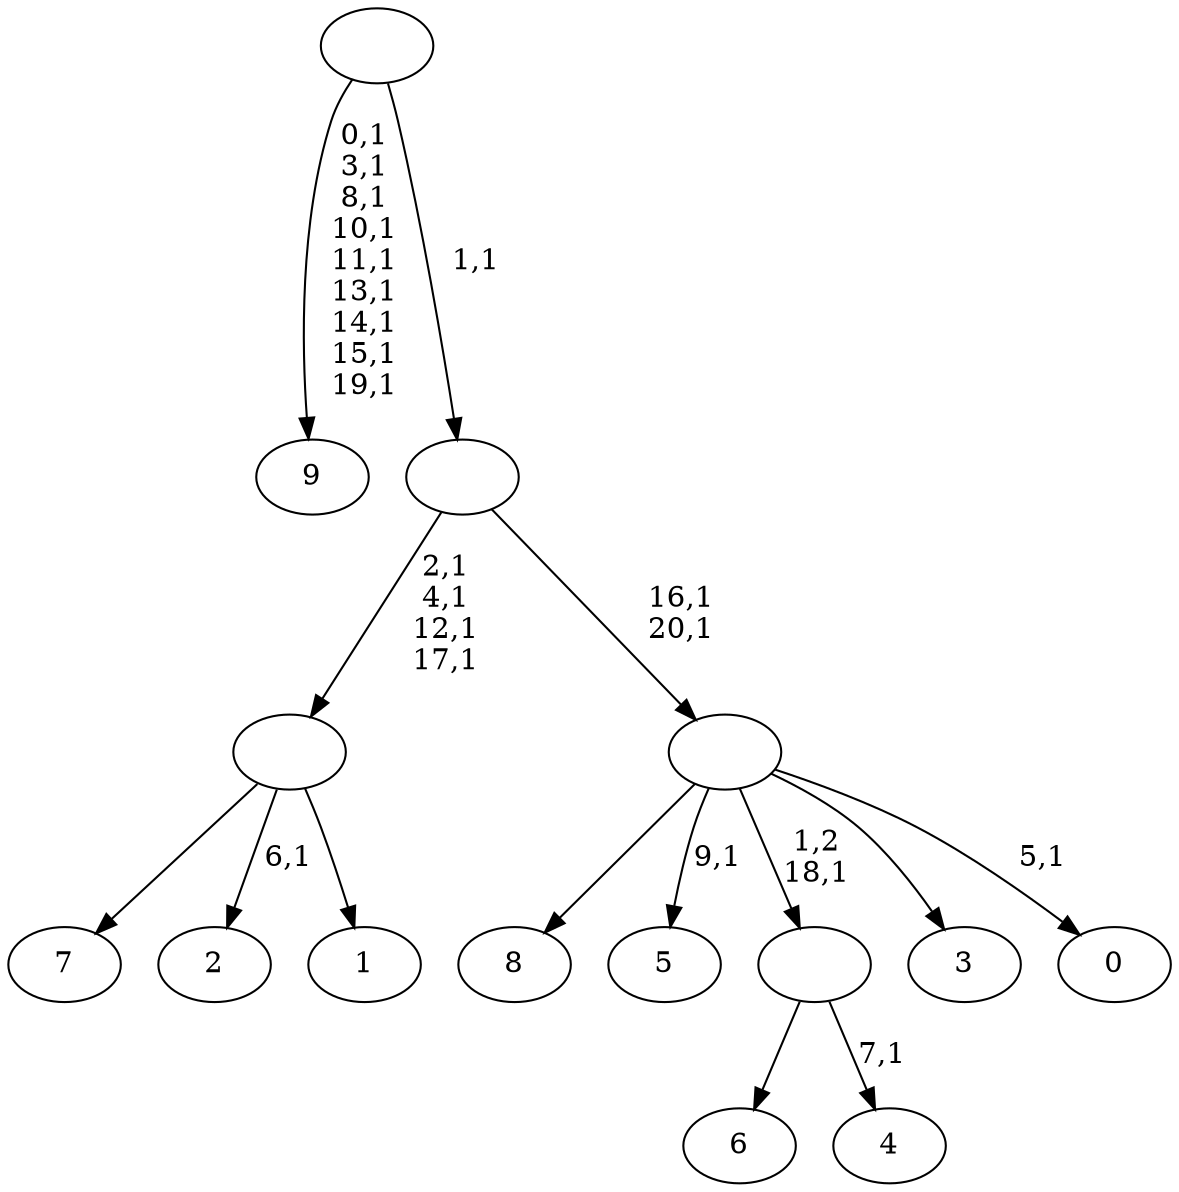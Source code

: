 digraph T {
	31 [label="9"]
	21 [label="8"]
	20 [label="7"]
	19 [label="6"]
	18 [label="5"]
	16 [label="4"]
	14 [label=""]
	13 [label="3"]
	12 [label="2"]
	10 [label="1"]
	9 [label=""]
	5 [label="0"]
	3 [label=""]
	1 [label=""]
	0 [label=""]
	14 -> 16 [label="7,1"]
	14 -> 19 [label=""]
	9 -> 12 [label="6,1"]
	9 -> 20 [label=""]
	9 -> 10 [label=""]
	3 -> 5 [label="5,1"]
	3 -> 18 [label="9,1"]
	3 -> 21 [label=""]
	3 -> 14 [label="1,2\n18,1"]
	3 -> 13 [label=""]
	1 -> 3 [label="16,1\n20,1"]
	1 -> 9 [label="2,1\n4,1\n12,1\n17,1"]
	0 -> 31 [label="0,1\n3,1\n8,1\n10,1\n11,1\n13,1\n14,1\n15,1\n19,1"]
	0 -> 1 [label="1,1"]
}
